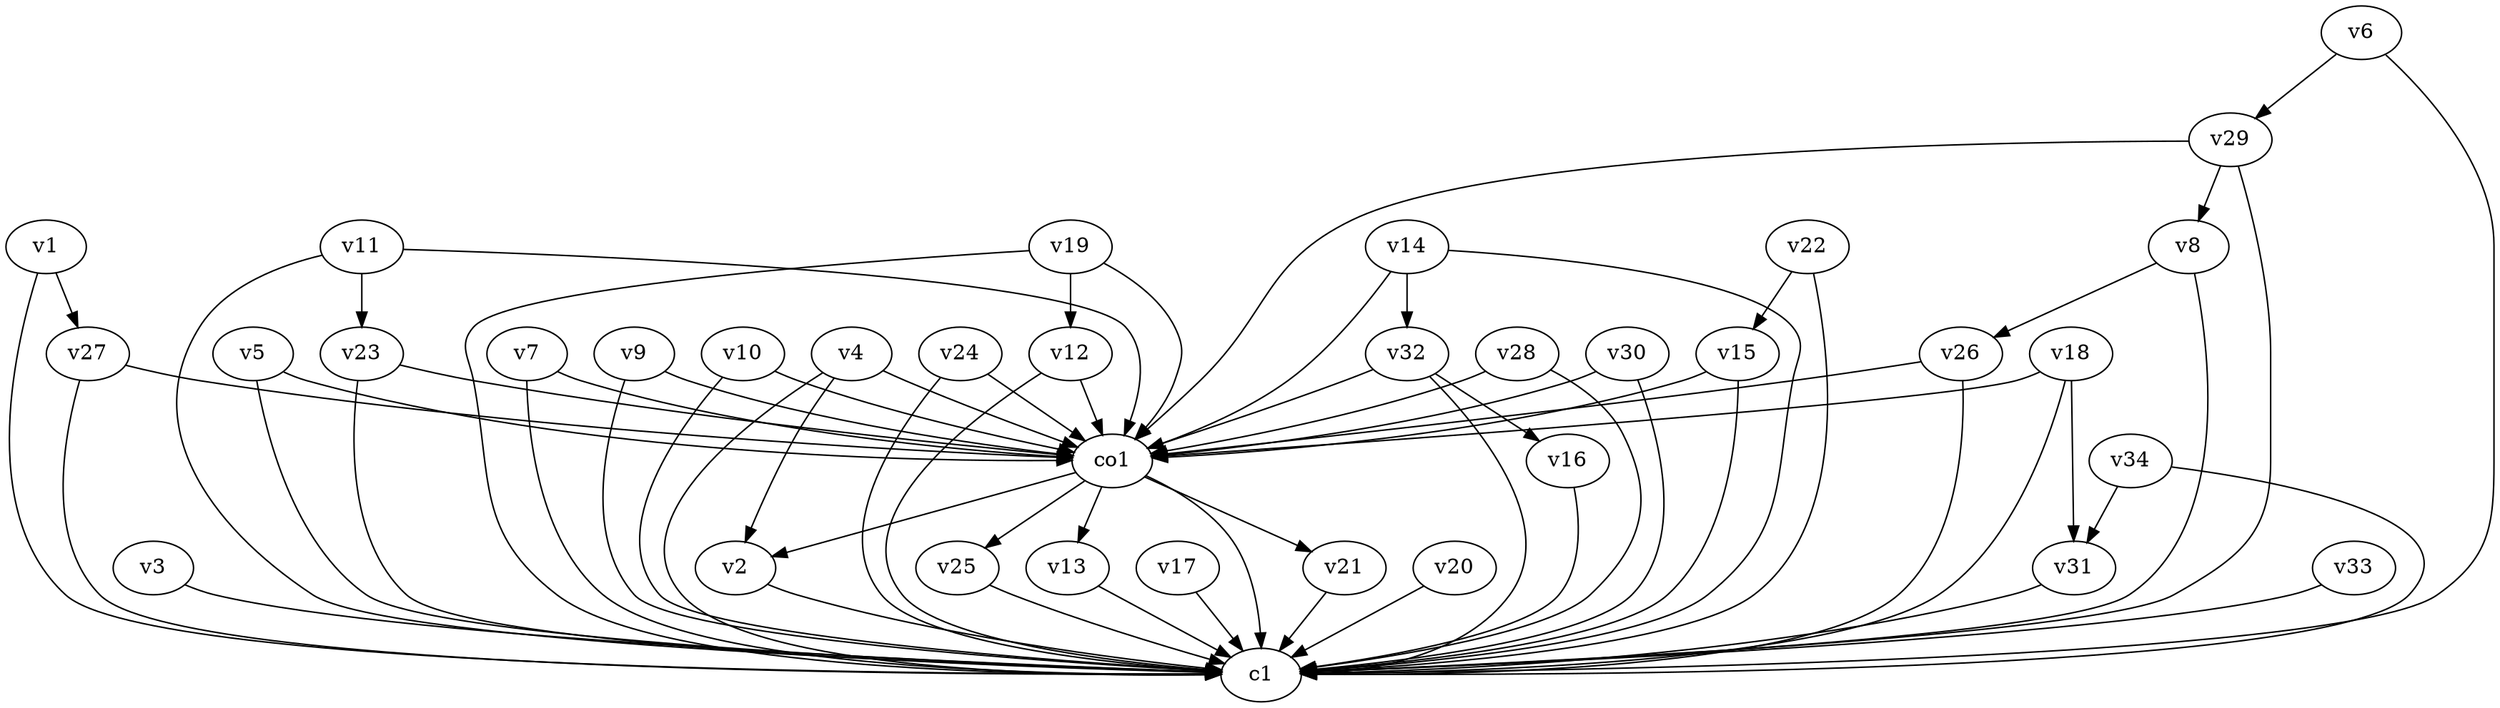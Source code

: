 strict digraph  {
c1;
v1;
v2;
v3;
v4;
v5;
v6;
v7;
v8;
v9;
v10;
v11;
v12;
v13;
v14;
v15;
v16;
v17;
v18;
v19;
v20;
v21;
v22;
v23;
v24;
v25;
v26;
v27;
v28;
v29;
v30;
v31;
v32;
v33;
v34;
co1;
v1 -> c1  [weight=1];
v1 -> v27  [weight=1];
v2 -> c1  [weight=1];
v3 -> c1  [weight=1];
v4 -> c1  [weight=1];
v4 -> co1  [weight=1];
v4 -> v2  [weight=1];
v5 -> c1  [weight=1];
v5 -> co1  [weight=1];
v6 -> c1  [weight=1];
v6 -> v29  [weight=1];
v7 -> c1  [weight=1];
v7 -> co1  [weight=1];
v8 -> c1  [weight=1];
v8 -> v26  [weight=1];
v9 -> c1  [weight=1];
v9 -> co1  [weight=1];
v10 -> c1  [weight=1];
v10 -> co1  [weight=1];
v11 -> c1  [weight=1];
v11 -> co1  [weight=1];
v11 -> v23  [weight=1];
v12 -> c1  [weight=1];
v12 -> co1  [weight=1];
v13 -> c1  [weight=1];
v14 -> c1  [weight=1];
v14 -> v32  [weight=1];
v14 -> co1  [weight=1];
v15 -> c1  [weight=1];
v15 -> co1  [weight=1];
v16 -> c1  [weight=1];
v17 -> c1  [weight=1];
v18 -> c1  [weight=1];
v18 -> v31  [weight=1];
v18 -> co1  [weight=1];
v19 -> c1  [weight=1];
v19 -> co1  [weight=1];
v19 -> v12  [weight=1];
v20 -> c1  [weight=1];
v21 -> c1  [weight=1];
v22 -> c1  [weight=1];
v22 -> v15  [weight=1];
v23 -> c1  [weight=1];
v23 -> co1  [weight=1];
v24 -> c1  [weight=1];
v24 -> co1  [weight=1];
v25 -> c1  [weight=1];
v26 -> c1  [weight=1];
v26 -> co1  [weight=1];
v27 -> c1  [weight=1];
v27 -> co1  [weight=1];
v28 -> c1  [weight=1];
v28 -> co1  [weight=1];
v29 -> c1  [weight=1];
v29 -> co1  [weight=1];
v29 -> v8  [weight=1];
v30 -> c1  [weight=1];
v30 -> co1  [weight=1];
v31 -> c1  [weight=1];
v32 -> c1  [weight=1];
v32 -> co1  [weight=1];
v32 -> v16  [weight=1];
v33 -> c1  [weight=1];
v34 -> c1  [weight=1];
v34 -> v31  [weight=1];
co1 -> c1  [weight=1];
co1 -> v25  [weight=1];
co1 -> v13  [weight=1];
co1 -> v21  [weight=1];
co1 -> v2  [weight=1];
}
